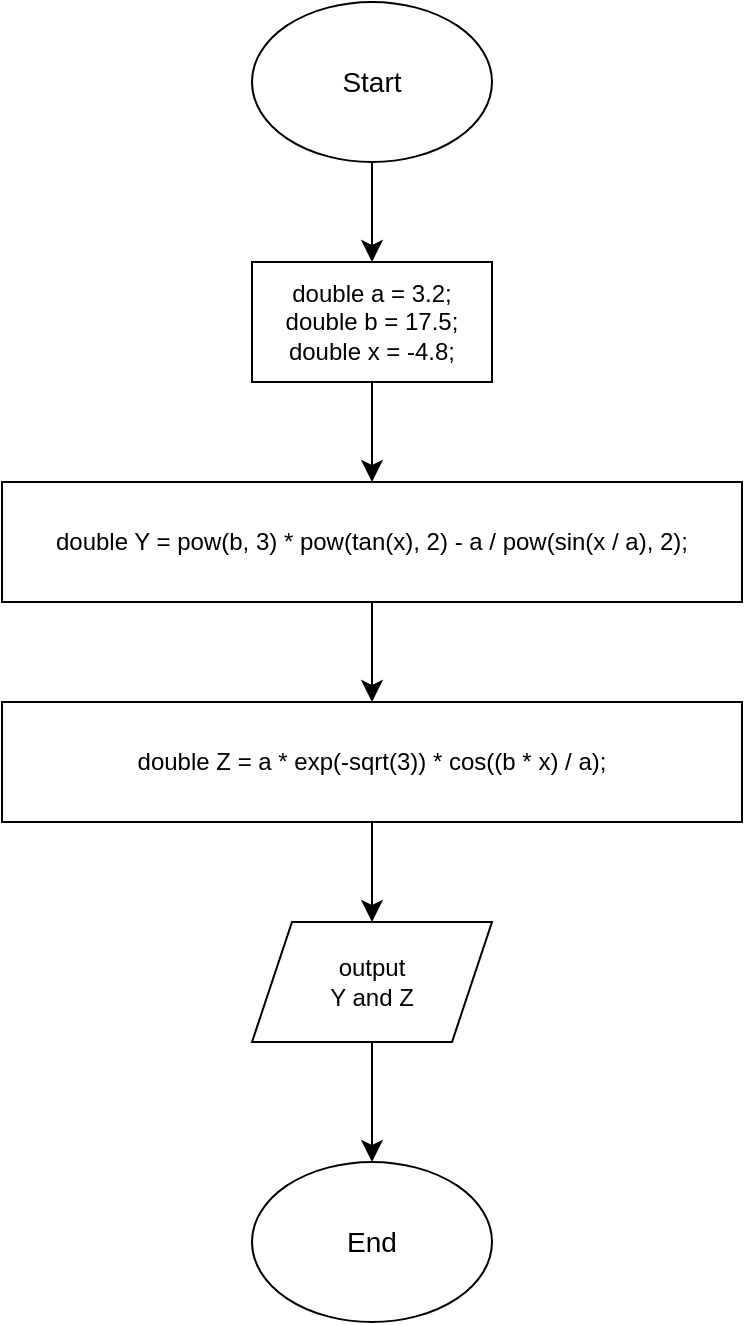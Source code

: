 <mxfile version="24.9.1">
  <diagram id="C5RBs43oDa-KdzZeNtuy" name="Page-1">
    <mxGraphModel dx="769" dy="494" grid="1" gridSize="10" guides="1" tooltips="1" connect="1" arrows="1" fold="1" page="1" pageScale="1" pageWidth="827" pageHeight="1169" math="0" shadow="0">
      <root>
        <mxCell id="WIyWlLk6GJQsqaUBKTNV-0" />
        <mxCell id="WIyWlLk6GJQsqaUBKTNV-1" parent="WIyWlLk6GJQsqaUBKTNV-0" />
        <mxCell id="UL2ySo4lfTqVvcoUNIC0-8" value="" style="edgeStyle=none;curved=1;rounded=0;orthogonalLoop=1;jettySize=auto;html=1;fontSize=12;startSize=8;endSize=8;entryX=0.5;entryY=0;entryDx=0;entryDy=0;" edge="1" parent="WIyWlLk6GJQsqaUBKTNV-1" source="UL2ySo4lfTqVvcoUNIC0-0" target="UL2ySo4lfTqVvcoUNIC0-1">
          <mxGeometry relative="1" as="geometry" />
        </mxCell>
        <mxCell id="UL2ySo4lfTqVvcoUNIC0-0" value="&lt;font style=&quot;font-size: 14px;&quot;&gt;Start&lt;/font&gt;" style="ellipse;whiteSpace=wrap;html=1;" vertex="1" parent="WIyWlLk6GJQsqaUBKTNV-1">
          <mxGeometry x="320" y="90" width="120" height="80" as="geometry" />
        </mxCell>
        <mxCell id="UL2ySo4lfTqVvcoUNIC0-11" value="" style="edgeStyle=none;curved=1;rounded=0;orthogonalLoop=1;jettySize=auto;html=1;fontSize=12;startSize=8;endSize=8;" edge="1" parent="WIyWlLk6GJQsqaUBKTNV-1" source="UL2ySo4lfTqVvcoUNIC0-1" target="UL2ySo4lfTqVvcoUNIC0-2">
          <mxGeometry relative="1" as="geometry" />
        </mxCell>
        <mxCell id="UL2ySo4lfTqVvcoUNIC0-1" value="&lt;div&gt;double a = 3.2;&lt;/div&gt;&lt;div&gt;double b = 17.5;&lt;/div&gt;&lt;div&gt;double x = -4.8;&lt;/div&gt;" style="rounded=0;whiteSpace=wrap;html=1;" vertex="1" parent="WIyWlLk6GJQsqaUBKTNV-1">
          <mxGeometry x="320" y="220" width="120" height="60" as="geometry" />
        </mxCell>
        <mxCell id="UL2ySo4lfTqVvcoUNIC0-12" value="" style="edgeStyle=none;curved=1;rounded=0;orthogonalLoop=1;jettySize=auto;html=1;fontSize=12;startSize=8;endSize=8;" edge="1" parent="WIyWlLk6GJQsqaUBKTNV-1" source="UL2ySo4lfTqVvcoUNIC0-2" target="UL2ySo4lfTqVvcoUNIC0-5">
          <mxGeometry relative="1" as="geometry" />
        </mxCell>
        <mxCell id="UL2ySo4lfTqVvcoUNIC0-2" value="double Y = pow(b, 3) * pow(tan(x), 2) - a / pow(sin(x / a), 2);" style="rounded=0;whiteSpace=wrap;html=1;" vertex="1" parent="WIyWlLk6GJQsqaUBKTNV-1">
          <mxGeometry x="195" y="330" width="370" height="60" as="geometry" />
        </mxCell>
        <mxCell id="UL2ySo4lfTqVvcoUNIC0-13" value="" style="edgeStyle=none;curved=1;rounded=0;orthogonalLoop=1;jettySize=auto;html=1;fontSize=12;startSize=8;endSize=8;" edge="1" parent="WIyWlLk6GJQsqaUBKTNV-1" source="UL2ySo4lfTqVvcoUNIC0-5" target="UL2ySo4lfTqVvcoUNIC0-6">
          <mxGeometry relative="1" as="geometry" />
        </mxCell>
        <mxCell id="UL2ySo4lfTqVvcoUNIC0-5" value="double Z = a * exp(-sqrt(3)) * cos((b * x) / a);" style="rounded=0;whiteSpace=wrap;html=1;" vertex="1" parent="WIyWlLk6GJQsqaUBKTNV-1">
          <mxGeometry x="195" y="440" width="370" height="60" as="geometry" />
        </mxCell>
        <mxCell id="UL2ySo4lfTqVvcoUNIC0-14" value="" style="edgeStyle=none;curved=1;rounded=0;orthogonalLoop=1;jettySize=auto;html=1;fontSize=12;startSize=8;endSize=8;" edge="1" parent="WIyWlLk6GJQsqaUBKTNV-1" source="UL2ySo4lfTqVvcoUNIC0-6" target="UL2ySo4lfTqVvcoUNIC0-7">
          <mxGeometry relative="1" as="geometry" />
        </mxCell>
        <mxCell id="UL2ySo4lfTqVvcoUNIC0-6" value="output&lt;br&gt;Y and Z" style="shape=parallelogram;perimeter=parallelogramPerimeter;whiteSpace=wrap;html=1;fixedSize=1;" vertex="1" parent="WIyWlLk6GJQsqaUBKTNV-1">
          <mxGeometry x="320" y="550" width="120" height="60" as="geometry" />
        </mxCell>
        <mxCell id="UL2ySo4lfTqVvcoUNIC0-7" value="&lt;font style=&quot;font-size: 14px;&quot;&gt;End&lt;/font&gt;" style="ellipse;whiteSpace=wrap;html=1;" vertex="1" parent="WIyWlLk6GJQsqaUBKTNV-1">
          <mxGeometry x="320" y="670" width="120" height="80" as="geometry" />
        </mxCell>
      </root>
    </mxGraphModel>
  </diagram>
</mxfile>
